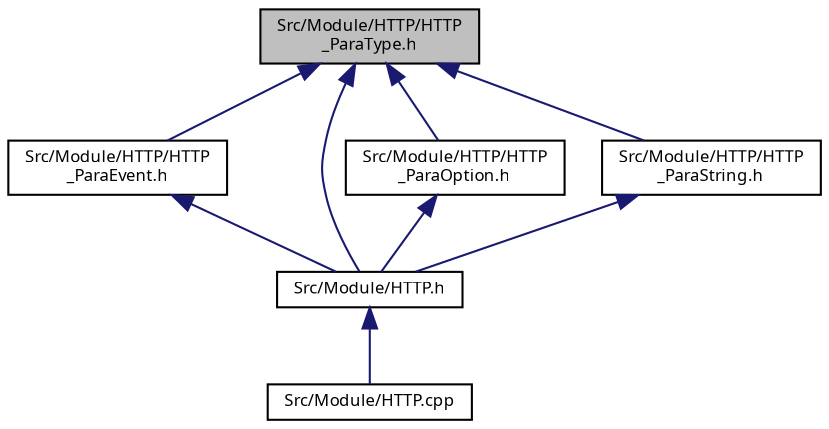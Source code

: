 digraph "Src/Module/HTTP/HTTP_ParaType.h"
{
  edge [fontname="Sans",fontsize="8",labelfontname="Sans",labelfontsize="8"];
  node [fontname="Sans",fontsize="8",shape=record];
  Node1 [label="Src/Module/HTTP/HTTP\l_ParaType.h",height=0.2,width=0.4,color="black", fillcolor="grey75", style="filled", fontcolor="black"];
  Node1 -> Node2 [dir="back",color="midnightblue",fontsize="8",style="solid",fontname="Sans"];
  Node2 [label="Src/Module/HTTP/HTTP\l_ParaEvent.h",height=0.2,width=0.4,color="black", fillcolor="white", style="filled",URL="$_h_t_t_p___para_event_8h.html"];
  Node2 -> Node3 [dir="back",color="midnightblue",fontsize="8",style="solid",fontname="Sans"];
  Node3 [label="Src/Module/HTTP.h",height=0.2,width=0.4,color="black", fillcolor="white", style="filled",URL="$_h_t_t_p_8h.html"];
  Node3 -> Node4 [dir="back",color="midnightblue",fontsize="8",style="solid",fontname="Sans"];
  Node4 [label="Src/Module/HTTP.cpp",height=0.2,width=0.4,color="black", fillcolor="white", style="filled",URL="$_h_t_t_p_8cpp.html"];
  Node1 -> Node5 [dir="back",color="midnightblue",fontsize="8",style="solid",fontname="Sans"];
  Node5 [label="Src/Module/HTTP/HTTP\l_ParaOption.h",height=0.2,width=0.4,color="black", fillcolor="white", style="filled",URL="$_h_t_t_p___para_option_8h.html"];
  Node5 -> Node3 [dir="back",color="midnightblue",fontsize="8",style="solid",fontname="Sans"];
  Node1 -> Node6 [dir="back",color="midnightblue",fontsize="8",style="solid",fontname="Sans"];
  Node6 [label="Src/Module/HTTP/HTTP\l_ParaString.h",height=0.2,width=0.4,color="black", fillcolor="white", style="filled",URL="$_h_t_t_p___para_string_8h.html"];
  Node6 -> Node3 [dir="back",color="midnightblue",fontsize="8",style="solid",fontname="Sans"];
  Node1 -> Node3 [dir="back",color="midnightblue",fontsize="8",style="solid",fontname="Sans"];
}
